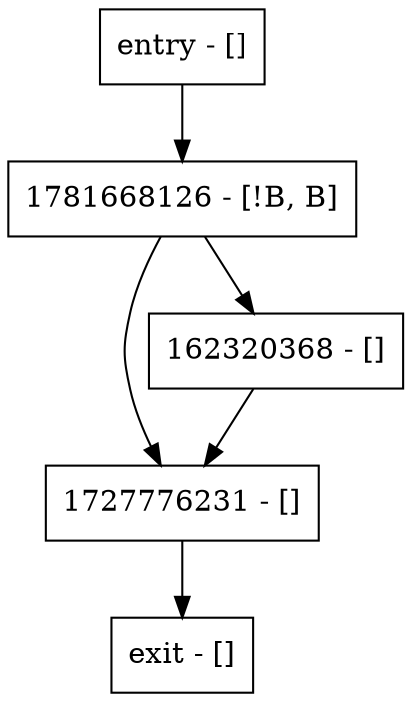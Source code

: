 digraph main {
node [shape=record];
entry [label="entry - []"];
exit [label="exit - []"];
1781668126 [label="1781668126 - [!B, B]"];
1727776231 [label="1727776231 - []"];
162320368 [label="162320368 - []"];
entry;
exit;
entry -> 1781668126;
1781668126 -> 1727776231;
1781668126 -> 162320368;
1727776231 -> exit;
162320368 -> 1727776231;
}
